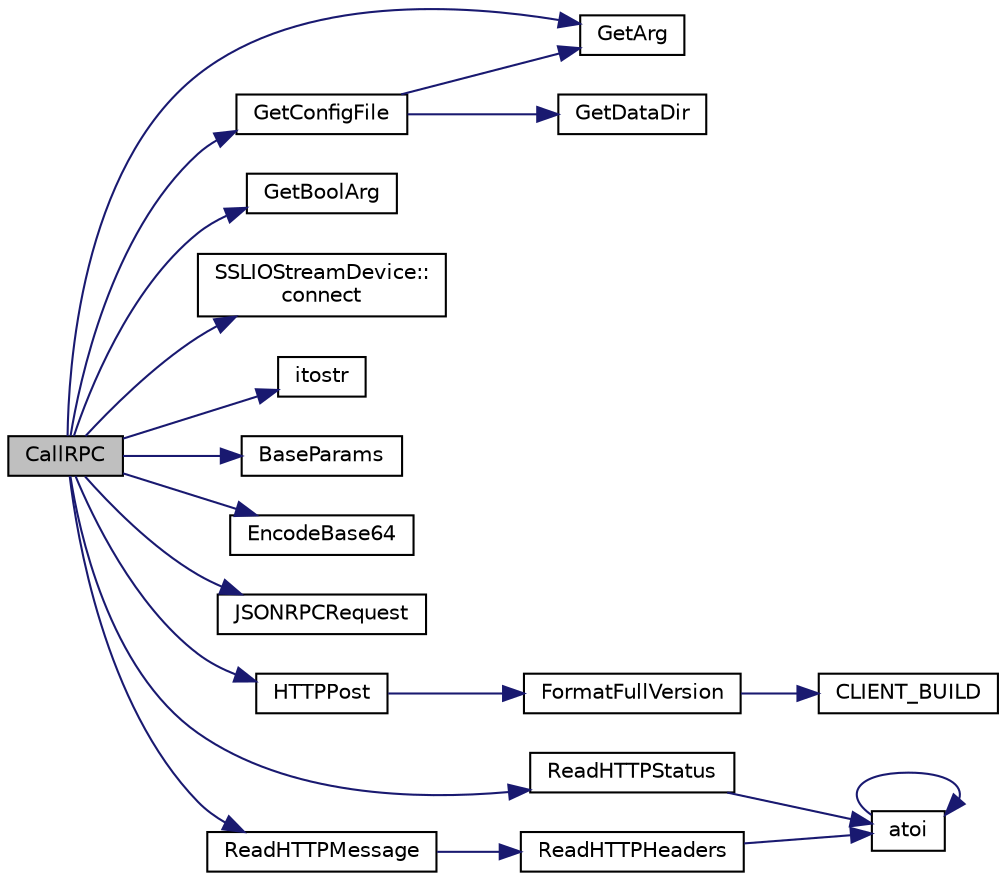 digraph "CallRPC"
{
  edge [fontname="Helvetica",fontsize="10",labelfontname="Helvetica",labelfontsize="10"];
  node [fontname="Helvetica",fontsize="10",shape=record];
  rankdir="LR";
  Node0 [label="CallRPC",height=0.2,width=0.4,color="black", fillcolor="grey75", style="filled", fontcolor="black"];
  Node0 -> Node1 [color="midnightblue",fontsize="10",style="solid",fontname="Helvetica"];
  Node1 [label="GetConfigFile",height=0.2,width=0.4,color="black", fillcolor="white", style="filled",URL="$util_8cpp.html#a7d86fadf98dfaba55f80b9be0ab0f978"];
  Node1 -> Node2 [color="midnightblue",fontsize="10",style="solid",fontname="Helvetica"];
  Node2 [label="GetArg",height=0.2,width=0.4,color="black", fillcolor="white", style="filled",URL="$util_8cpp.html#a24f685720bf40370e5bd2a192ad50cd8",tooltip="Return string argument or default value. "];
  Node1 -> Node3 [color="midnightblue",fontsize="10",style="solid",fontname="Helvetica"];
  Node3 [label="GetDataDir",height=0.2,width=0.4,color="black", fillcolor="white", style="filled",URL="$util_8cpp.html#ab83866a054745d4b30a3948a1b44beba"];
  Node0 -> Node4 [color="midnightblue",fontsize="10",style="solid",fontname="Helvetica"];
  Node4 [label="GetBoolArg",height=0.2,width=0.4,color="black", fillcolor="white", style="filled",URL="$util_8cpp.html#a64d956f1dda7f9a80ab5d594532b906d",tooltip="Return boolean argument or default value. "];
  Node0 -> Node5 [color="midnightblue",fontsize="10",style="solid",fontname="Helvetica"];
  Node5 [label="SSLIOStreamDevice::\lconnect",height=0.2,width=0.4,color="black", fillcolor="white", style="filled",URL="$class_s_s_l_i_o_stream_device.html#acdded14a6c79e263989ebf8aea392405"];
  Node0 -> Node2 [color="midnightblue",fontsize="10",style="solid",fontname="Helvetica"];
  Node0 -> Node6 [color="midnightblue",fontsize="10",style="solid",fontname="Helvetica"];
  Node6 [label="itostr",height=0.2,width=0.4,color="black", fillcolor="white", style="filled",URL="$utilstrencodings_8cpp.html#a565b3ea015b133d01dc52b4ec6e45f07"];
  Node0 -> Node7 [color="midnightblue",fontsize="10",style="solid",fontname="Helvetica"];
  Node7 [label="BaseParams",height=0.2,width=0.4,color="black", fillcolor="white", style="filled",URL="$chainparamsbase_8cpp.html#a06ef5bfd0efb53d13bbf4276726e84ab",tooltip="Return the currently selected parameters. "];
  Node0 -> Node8 [color="midnightblue",fontsize="10",style="solid",fontname="Helvetica"];
  Node8 [label="EncodeBase64",height=0.2,width=0.4,color="black", fillcolor="white", style="filled",URL="$utilstrencodings_8cpp.html#a5e074135870a6fdfae4ac02047bc0432"];
  Node0 -> Node9 [color="midnightblue",fontsize="10",style="solid",fontname="Helvetica"];
  Node9 [label="JSONRPCRequest",height=0.2,width=0.4,color="black", fillcolor="white", style="filled",URL="$rpcprotocol_8cpp.html#ab409c39d9d803bb50fecd4f0ff9970a4",tooltip="JSON-RPC protocol. "];
  Node0 -> Node10 [color="midnightblue",fontsize="10",style="solid",fontname="Helvetica"];
  Node10 [label="HTTPPost",height=0.2,width=0.4,color="black", fillcolor="white", style="filled",URL="$rpcprotocol_8cpp.html#af2d91e7026366657a021311ecc188262",tooltip="HTTP protocol. "];
  Node10 -> Node11 [color="midnightblue",fontsize="10",style="solid",fontname="Helvetica"];
  Node11 [label="FormatFullVersion",height=0.2,width=0.4,color="black", fillcolor="white", style="filled",URL="$clientversion_8cpp.html#ac3e3098552063f228d9deac38a8b9848"];
  Node11 -> Node12 [color="midnightblue",fontsize="10",style="solid",fontname="Helvetica"];
  Node12 [label="CLIENT_BUILD",height=0.2,width=0.4,color="black", fillcolor="white", style="filled",URL="$clientversion_8cpp.html#aff087070aeaa72e85b2d1a6192af8af5"];
  Node0 -> Node13 [color="midnightblue",fontsize="10",style="solid",fontname="Helvetica"];
  Node13 [label="ReadHTTPStatus",height=0.2,width=0.4,color="black", fillcolor="white", style="filled",URL="$rpcprotocol_8cpp.html#af615c564cc7794d255e5adfacade4066"];
  Node13 -> Node14 [color="midnightblue",fontsize="10",style="solid",fontname="Helvetica"];
  Node14 [label="atoi",height=0.2,width=0.4,color="black", fillcolor="white", style="filled",URL="$utilstrencodings_8cpp.html#aa5ce96ec36f4413f820cec9c1831c070"];
  Node14 -> Node14 [color="midnightblue",fontsize="10",style="solid",fontname="Helvetica"];
  Node0 -> Node15 [color="midnightblue",fontsize="10",style="solid",fontname="Helvetica"];
  Node15 [label="ReadHTTPMessage",height=0.2,width=0.4,color="black", fillcolor="white", style="filled",URL="$rpcprotocol_8cpp.html#a04ef20cccddfd1505806982c3c232325"];
  Node15 -> Node16 [color="midnightblue",fontsize="10",style="solid",fontname="Helvetica"];
  Node16 [label="ReadHTTPHeaders",height=0.2,width=0.4,color="black", fillcolor="white", style="filled",URL="$rpcprotocol_8cpp.html#adfa1ef30dd1e00dcbecff15e1161e369"];
  Node16 -> Node14 [color="midnightblue",fontsize="10",style="solid",fontname="Helvetica"];
}
